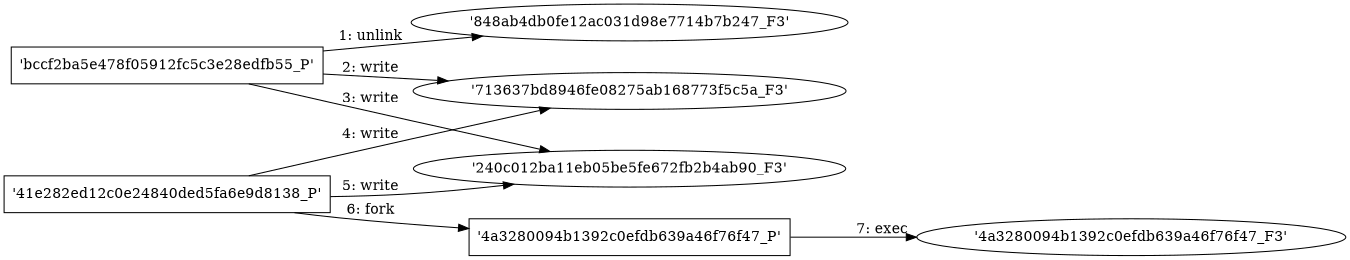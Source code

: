 digraph "D:\Learning\Paper\apt\基于CTI的攻击预警\Dataset\攻击图\ASGfromALLCTI\Putting the spotlight on firmware malware.dot" {
rankdir="LR"
size="9"
fixedsize="false"
splines="true"
nodesep=0.3
ranksep=0
fontsize=10
overlap="scalexy"
engine= "neato"
	"'848ab4db0fe12ac031d98e7714b7b247_F3'" [node_type=file shape=ellipse]
	"'bccf2ba5e478f05912fc5c3e28edfb55_P'" [node_type=Process shape=box]
	"'bccf2ba5e478f05912fc5c3e28edfb55_P'" -> "'848ab4db0fe12ac031d98e7714b7b247_F3'" [label="1: unlink"]
	"'713637bd8946fe08275ab168773f5c5a_F3'" [node_type=file shape=ellipse]
	"'bccf2ba5e478f05912fc5c3e28edfb55_P'" [node_type=Process shape=box]
	"'bccf2ba5e478f05912fc5c3e28edfb55_P'" -> "'713637bd8946fe08275ab168773f5c5a_F3'" [label="2: write"]
	"'240c012ba11eb05be5fe672fb2b4ab90_F3'" [node_type=file shape=ellipse]
	"'bccf2ba5e478f05912fc5c3e28edfb55_P'" [node_type=Process shape=box]
	"'bccf2ba5e478f05912fc5c3e28edfb55_P'" -> "'240c012ba11eb05be5fe672fb2b4ab90_F3'" [label="3: write"]
	"'713637bd8946fe08275ab168773f5c5a_F3'" [node_type=file shape=ellipse]
	"'41e282ed12c0e24840ded5fa6e9d8138_P'" [node_type=Process shape=box]
	"'41e282ed12c0e24840ded5fa6e9d8138_P'" -> "'713637bd8946fe08275ab168773f5c5a_F3'" [label="4: write"]
	"'240c012ba11eb05be5fe672fb2b4ab90_F3'" [node_type=file shape=ellipse]
	"'41e282ed12c0e24840ded5fa6e9d8138_P'" [node_type=Process shape=box]
	"'41e282ed12c0e24840ded5fa6e9d8138_P'" -> "'240c012ba11eb05be5fe672fb2b4ab90_F3'" [label="5: write"]
	"'41e282ed12c0e24840ded5fa6e9d8138_P'" [node_type=Process shape=box]
	"'4a3280094b1392c0efdb639a46f76f47_P'" [node_type=Process shape=box]
	"'41e282ed12c0e24840ded5fa6e9d8138_P'" -> "'4a3280094b1392c0efdb639a46f76f47_P'" [label="6: fork"]
	"'4a3280094b1392c0efdb639a46f76f47_P'" [node_type=Process shape=box]
	"'4a3280094b1392c0efdb639a46f76f47_F3'" [node_type=File shape=ellipse]
	"'4a3280094b1392c0efdb639a46f76f47_P'" -> "'4a3280094b1392c0efdb639a46f76f47_F3'" [label="7: exec"]
}

